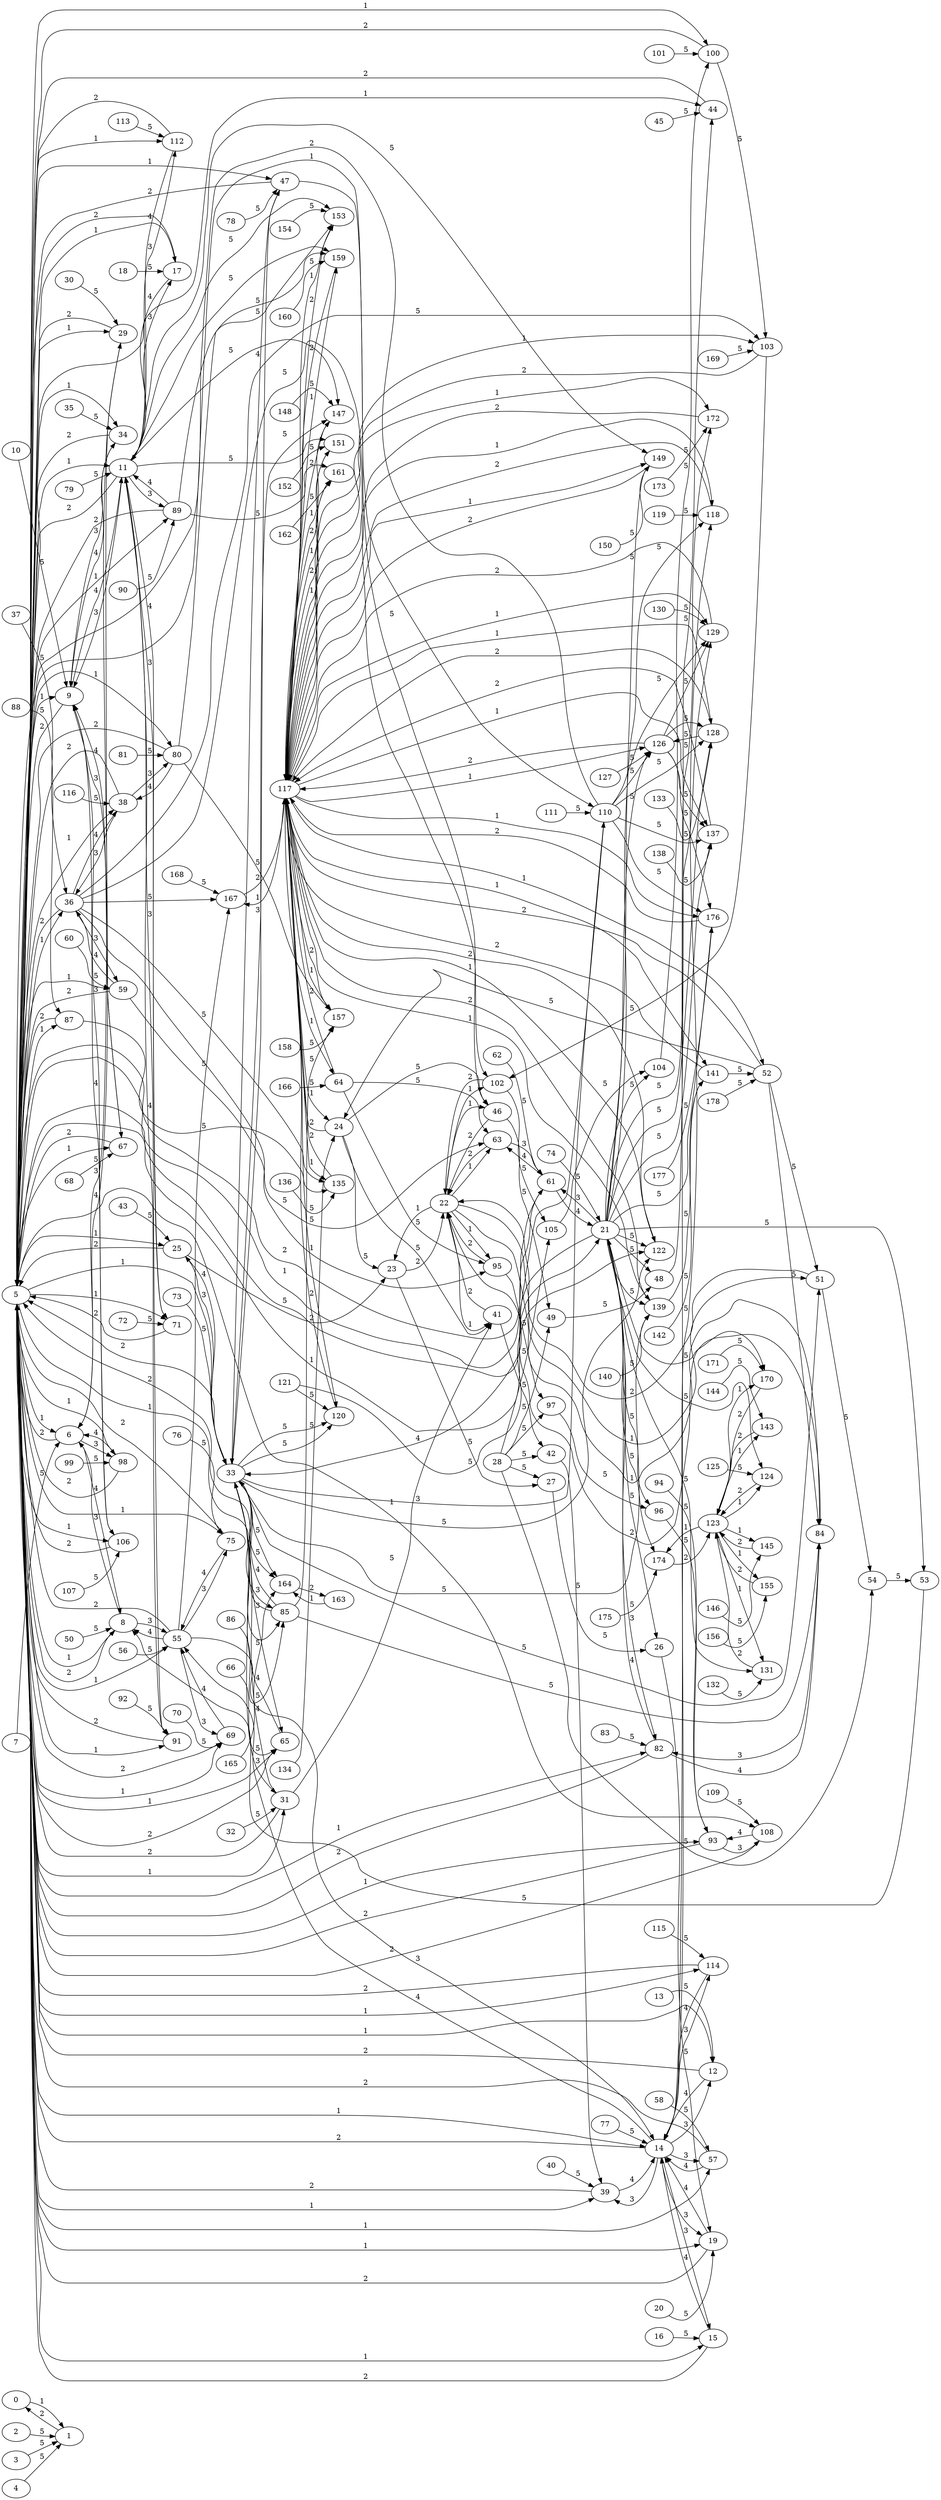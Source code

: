 digraph AST {
rankdir=LR
0; 1; 2; 3; 4; 5; 6; 7; 8; 9; 10; 11; 12; 13; 14; 15; 16; 17; 18; 19; 20; 21; 22; 23; 24; 25; 26; 27; 28; 29; 30; 31; 32; 33; 34; 35; 36; 37; 38; 39; 40; 41; 42; 43; 44; 45; 46; 47; 48; 49; 50; 51; 52; 53; 54; 55; 56; 57; 58; 59; 60; 61; 62; 63; 64; 65; 66; 67; 68; 69; 70; 71; 72; 73; 74; 75; 76; 77; 78; 79; 80; 81; 82; 83; 84; 85; 86; 87; 88; 89; 90; 91; 92; 93; 94; 95; 96; 97; 98; 99; 100; 101; 102; 103; 104; 105; 106; 107; 108; 109; 110; 111; 112; 113; 114; 115; 116; 117; 118; 119; 120; 121; 122; 123; 124; 125; 126; 127; 128; 129; 130; 131; 132; 133; 134; 135; 136; 137; 138; 139; 140; 141; 142; 143; 144; 145; 146; 147; 148; 149; 150; 151; 152; 153; 154; 155; 156; 157; 158; 159; 160; 161; 162; 163; 164; 165; 166; 167; 168; 169; 170; 171; 172; 173; 174; 175; 176; 177; 178; 
0 -> 1[label="1"]
1 -> 0[label="2"]
2 -> 1[label="5"]
3 -> 1[label="5"]
4 -> 1[label="5"]
5 -> 6[label="1"]
5 -> 9[label="1"]
5 -> 12[label="1"]
5 -> 15[label="1"]
5 -> 17[label="1"]
5 -> 19[label="1"]
5 -> 21[label="1"]
5 -> 25[label="1"]
5 -> 29[label="1"]
5 -> 31[label="1"]
5 -> 34[label="1"]
5 -> 36[label="1"]
5 -> 39[label="1"]
5 -> 44[label="1"]
5 -> 47[label="1"]
5 -> 8[label="1"]
5 -> 33[label="1"]
5 -> 55[label="1"]
5 -> 57[label="1"]
5 -> 59[label="1"]
5 -> 61[label="1"]
5 -> 65[label="1"]
5 -> 67[label="1"]
5 -> 69[label="1"]
5 -> 71[label="1"]
5 -> 75[label="1"]
5 -> 14[label="1"]
5 -> 11[label="1"]
5 -> 80[label="1"]
5 -> 82[label="1"]
5 -> 85[label="1"]
5 -> 87[label="1"]
5 -> 89[label="1"]
5 -> 91[label="1"]
5 -> 93[label="1"]
5 -> 98[label="1"]
5 -> 100[label="1"]
5 -> 106[label="1"]
5 -> 108[label="1"]
5 -> 110[label="1"]
5 -> 112[label="1"]
5 -> 114[label="1"]
5 -> 38[label="1"]
6 -> 5[label="2"]
6 -> 8[label="4"]
6 -> 29[label="3"]
6 -> 98[label="3"]
7 -> 6[label="5"]
8 -> 6[label="3"]
8 -> 5[label="2"]
8 -> 55[label="3"]
9 -> 5[label="2"]
9 -> 11[label="4"]
9 -> 34[label="3"]
9 -> 67[label="3"]
9 -> 106[label="3"]
10 -> 9[label="5"]
11 -> 9[label="3"]
11 -> 17[label="3"]
11 -> 71[label="3"]
11 -> 5[label="2"]
11 -> 89[label="3"]
11 -> 91[label="3"]
11 -> 112[label="3"]
11 -> 147[label="5"]
11 -> 149[label="5"]
11 -> 151[label="5"]
11 -> 153[label="5"]
11 -> 159[label="5"]
12 -> 5[label="2"]
12 -> 14[label="4"]
13 -> 12[label="5"]
14 -> 12[label="3"]
14 -> 15[label="3"]
14 -> 19[label="3"]
14 -> 39[label="3"]
14 -> 57[label="3"]
14 -> 5[label="2"]
14 -> 55[label="4"]
14 -> 114[label="3"]
14 -> 118[label="5"]
14 -> 172[label="5"]
15 -> 5[label="2"]
15 -> 14[label="4"]
16 -> 15[label="5"]
17 -> 5[label="2"]
17 -> 11[label="4"]
18 -> 17[label="5"]
19 -> 5[label="2"]
19 -> 14[label="4"]
20 -> 19[label="5"]
21 -> 5[label="2"]
21 -> 26[label="5"]
21 -> 48[label="5"]
21 -> 53[label="5"]
21 -> 61[label="3"]
21 -> 82[label="3"]
21 -> 96[label="5"]
21 -> 104[label="5"]
21 -> 118[label="5"]
21 -> 122[label="5"]
21 -> 124[label="5"]
21 -> 126[label="5"]
21 -> 129[label="5"]
21 -> 131[label="5"]
21 -> 128[label="5"]
21 -> 137[label="5"]
21 -> 139[label="5"]
21 -> 149[label="5"]
21 -> 170[label="5"]
21 -> 174[label="5"]
21 -> 176[label="5"]
22 -> 23[label="1"]
22 -> 41[label="1"]
22 -> 46[label="1"]
22 -> 51[label="1"]
22 -> 63[label="1"]
22 -> 84[label="1"]
22 -> 95[label="1"]
22 -> 102[label="1"]
23 -> 22[label="2"]
23 -> 27[label="5"]
24 -> 23[label="5"]
24 -> 41[label="5"]
24 -> 46[label="5"]
24 -> 117[label="2"]
25 -> 5[label="2"]
25 -> 23[label="5"]
25 -> 33[label="4"]
26 -> 19[label="5"]
27 -> 26[label="5"]
28 -> 27[label="5"]
28 -> 42[label="5"]
28 -> 49[label="5"]
28 -> 54[label="5"]
28 -> 97[label="5"]
28 -> 105[label="5"]
29 -> 5[label="2"]
29 -> 6[label="4"]
30 -> 29[label="5"]
31 -> 5[label="2"]
31 -> 33[label="4"]
31 -> 41[label="5"]
32 -> 31[label="5"]
33 -> 31[label="3"]
33 -> 25[label="3"]
33 -> 5[label="2"]
33 -> 51[label="5"]
33 -> 65[label="3"]
33 -> 47[label="3"]
33 -> 85[label="3"]
33 -> 110[label="3"]
33 -> 120[label="5"]
33 -> 120[label="5"]
33 -> 122[label="5"]
33 -> 139[label="5"]
33 -> 147[label="5"]
33 -> 164[label="5"]
33 -> 164[label="5"]
34 -> 5[label="2"]
34 -> 9[label="4"]
35 -> 34[label="5"]
36 -> 5[label="2"]
36 -> 38[label="4"]
36 -> 59[label="3"]
36 -> 95[label="5"]
36 -> 102[label="5"]
36 -> 135[label="5"]
36 -> 167[label="5"]
36 -> 103[label="5"]
37 -> 36[label="5"]
38 -> 36[label="3"]
38 -> 80[label="3"]
38 -> 5[label="2"]
39 -> 5[label="2"]
39 -> 14[label="4"]
40 -> 39[label="5"]
41 -> 22[label="2"]
41 -> 42[label="5"]
42 -> 39[label="5"]
43 -> 25[label="5"]
44 -> 5[label="2"]
45 -> 44[label="5"]
46 -> 22[label="2"]
46 -> 49[label="5"]
47 -> 5[label="2"]
47 -> 46[label="5"]
47 -> 33[label="4"]
48 -> 44[label="5"]
49 -> 48[label="5"]
50 -> 8[label="5"]
51 -> 22[label="2"]
51 -> 54[label="5"]
52 -> 51[label="5"]
52 -> 84[label="5"]
52 -> 24[label="5"]
52 -> 117[label="2"]
53 -> 8[label="5"]
54 -> 53[label="5"]
55 -> 5[label="2"]
55 -> 8[label="4"]
55 -> 69[label="3"]
55 -> 75[label="3"]
55 -> 14[label="3"]
55 -> 167[label="5"]
56 -> 55[label="5"]
57 -> 5[label="2"]
57 -> 14[label="4"]
58 -> 57[label="5"]
59 -> 5[label="2"]
59 -> 36[label="4"]
59 -> 63[label="5"]
60 -> 59[label="5"]
61 -> 5[label="2"]
61 -> 21[label="4"]
61 -> 63[label="4"]
62 -> 61[label="5"]
63 -> 22[label="2"]
63 -> 61[label="3"]
64 -> 63[label="5"]
64 -> 95[label="5"]
64 -> 117[label="2"]
65 -> 5[label="2"]
65 -> 33[label="4"]
66 -> 65[label="5"]
67 -> 5[label="2"]
67 -> 9[label="4"]
68 -> 67[label="5"]
69 -> 5[label="2"]
69 -> 55[label="4"]
70 -> 69[label="5"]
71 -> 5[label="2"]
71 -> 11[label="4"]
72 -> 71[label="5"]
73 -> 33[label="5"]
74 -> 21[label="5"]
75 -> 5[label="2"]
75 -> 55[label="4"]
76 -> 75[label="5"]
77 -> 14[label="5"]
78 -> 47[label="5"]
79 -> 11[label="5"]
80 -> 5[label="2"]
80 -> 38[label="4"]
80 -> 153[label="5"]
80 -> 157[label="5"]
81 -> 80[label="5"]
82 -> 5[label="2"]
82 -> 21[label="4"]
82 -> 84[label="4"]
83 -> 82[label="5"]
84 -> 22[label="2"]
84 -> 82[label="3"]
85 -> 5[label="2"]
85 -> 84[label="5"]
85 -> 33[label="4"]
85 -> 157[label="5"]
86 -> 85[label="5"]
87 -> 5[label="2"]
87 -> 135[label="5"]
88 -> 87[label="5"]
89 -> 5[label="2"]
89 -> 11[label="4"]
89 -> 159[label="5"]
89 -> 161[label="5"]
90 -> 89[label="5"]
91 -> 5[label="2"]
91 -> 11[label="4"]
92 -> 91[label="5"]
93 -> 5[label="2"]
93 -> 108[label="3"]
94 -> 93[label="5"]
95 -> 22[label="2"]
95 -> 97[label="5"]
96 -> 93[label="5"]
97 -> 96[label="5"]
98 -> 5[label="2"]
98 -> 6[label="4"]
99 -> 98[label="5"]
100 -> 5[label="2"]
100 -> 103[label="5"]
101 -> 100[label="5"]
102 -> 22[label="2"]
102 -> 105[label="5"]
103 -> 102[label="5"]
103 -> 117[label="2"]
104 -> 100[label="5"]
105 -> 104[label="5"]
106 -> 5[label="2"]
106 -> 9[label="4"]
107 -> 106[label="5"]
108 -> 5[label="2"]
108 -> 93[label="4"]
109 -> 108[label="5"]
110 -> 5[label="2"]
110 -> 33[label="4"]
110 -> 126[label="5"]
110 -> 129[label="5"]
110 -> 128[label="5"]
110 -> 137[label="5"]
110 -> 176[label="5"]
111 -> 110[label="5"]
112 -> 5[label="2"]
112 -> 11[label="4"]
113 -> 112[label="5"]
114 -> 5[label="2"]
114 -> 14[label="4"]
115 -> 114[label="5"]
116 -> 38[label="5"]
117 -> 118[label="1"]
117 -> 120[label="1"]
117 -> 122[label="1"]
117 -> 126[label="1"]
117 -> 129[label="1"]
117 -> 128[label="1"]
117 -> 24[label="1"]
117 -> 135[label="1"]
117 -> 137[label="1"]
117 -> 139[label="1"]
117 -> 141[label="1"]
117 -> 147[label="1"]
117 -> 149[label="1"]
117 -> 151[label="1"]
117 -> 153[label="1"]
117 -> 157[label="1"]
117 -> 159[label="1"]
117 -> 161[label="1"]
117 -> 64[label="1"]
117 -> 167[label="1"]
117 -> 103[label="1"]
117 -> 172[label="1"]
117 -> 176[label="1"]
117 -> 52[label="1"]
118 -> 117[label="2"]
119 -> 118[label="5"]
120 -> 117[label="2"]
121 -> 120[label="5"]
121 -> 122[label="5"]
122 -> 117[label="2"]
123 -> 124[label="1"]
123 -> 131[label="1"]
123 -> 143[label="1"]
123 -> 145[label="1"]
123 -> 155[label="1"]
123 -> 170[label="1"]
123 -> 174[label="1"]
124 -> 123[label="2"]
125 -> 124[label="5"]
126 -> 117[label="2"]
126 -> 129[label="5"]
126 -> 128[label="5"]
126 -> 137[label="5"]
126 -> 176[label="5"]
127 -> 126[label="5"]
128 -> 126[label="5"]
128 -> 117[label="2"]
129 -> 117[label="2"]
130 -> 129[label="5"]
131 -> 123[label="2"]
132 -> 131[label="5"]
133 -> 128[label="5"]
134 -> 24[label="5"]
135 -> 117[label="2"]
136 -> 135[label="5"]
137 -> 117[label="2"]
138 -> 137[label="5"]
139 -> 117[label="2"]
139 -> 141[label="5"]
140 -> 139[label="5"]
141 -> 117[label="2"]
141 -> 52[label="5"]
142 -> 141[label="5"]
143 -> 123[label="2"]
144 -> 143[label="5"]
145 -> 123[label="2"]
146 -> 145[label="5"]
147 -> 117[label="2"]
148 -> 147[label="5"]
149 -> 117[label="2"]
150 -> 149[label="5"]
151 -> 117[label="2"]
152 -> 151[label="5"]
153 -> 117[label="2"]
154 -> 153[label="5"]
155 -> 123[label="2"]
156 -> 155[label="5"]
157 -> 117[label="2"]
158 -> 157[label="5"]
159 -> 117[label="2"]
160 -> 159[label="5"]
161 -> 117[label="2"]
162 -> 161[label="5"]
163 -> 164[label="1"]
164 -> 163[label="2"]
165 -> 164[label="5"]
166 -> 64[label="5"]
167 -> 117[label="2"]
168 -> 167[label="5"]
169 -> 103[label="5"]
170 -> 123[label="2"]
171 -> 170[label="5"]
172 -> 117[label="2"]
173 -> 172[label="5"]
174 -> 123[label="2"]
175 -> 174[label="5"]
176 -> 117[label="2"]
177 -> 176[label="5"]
178 -> 52[label="5"]
}
